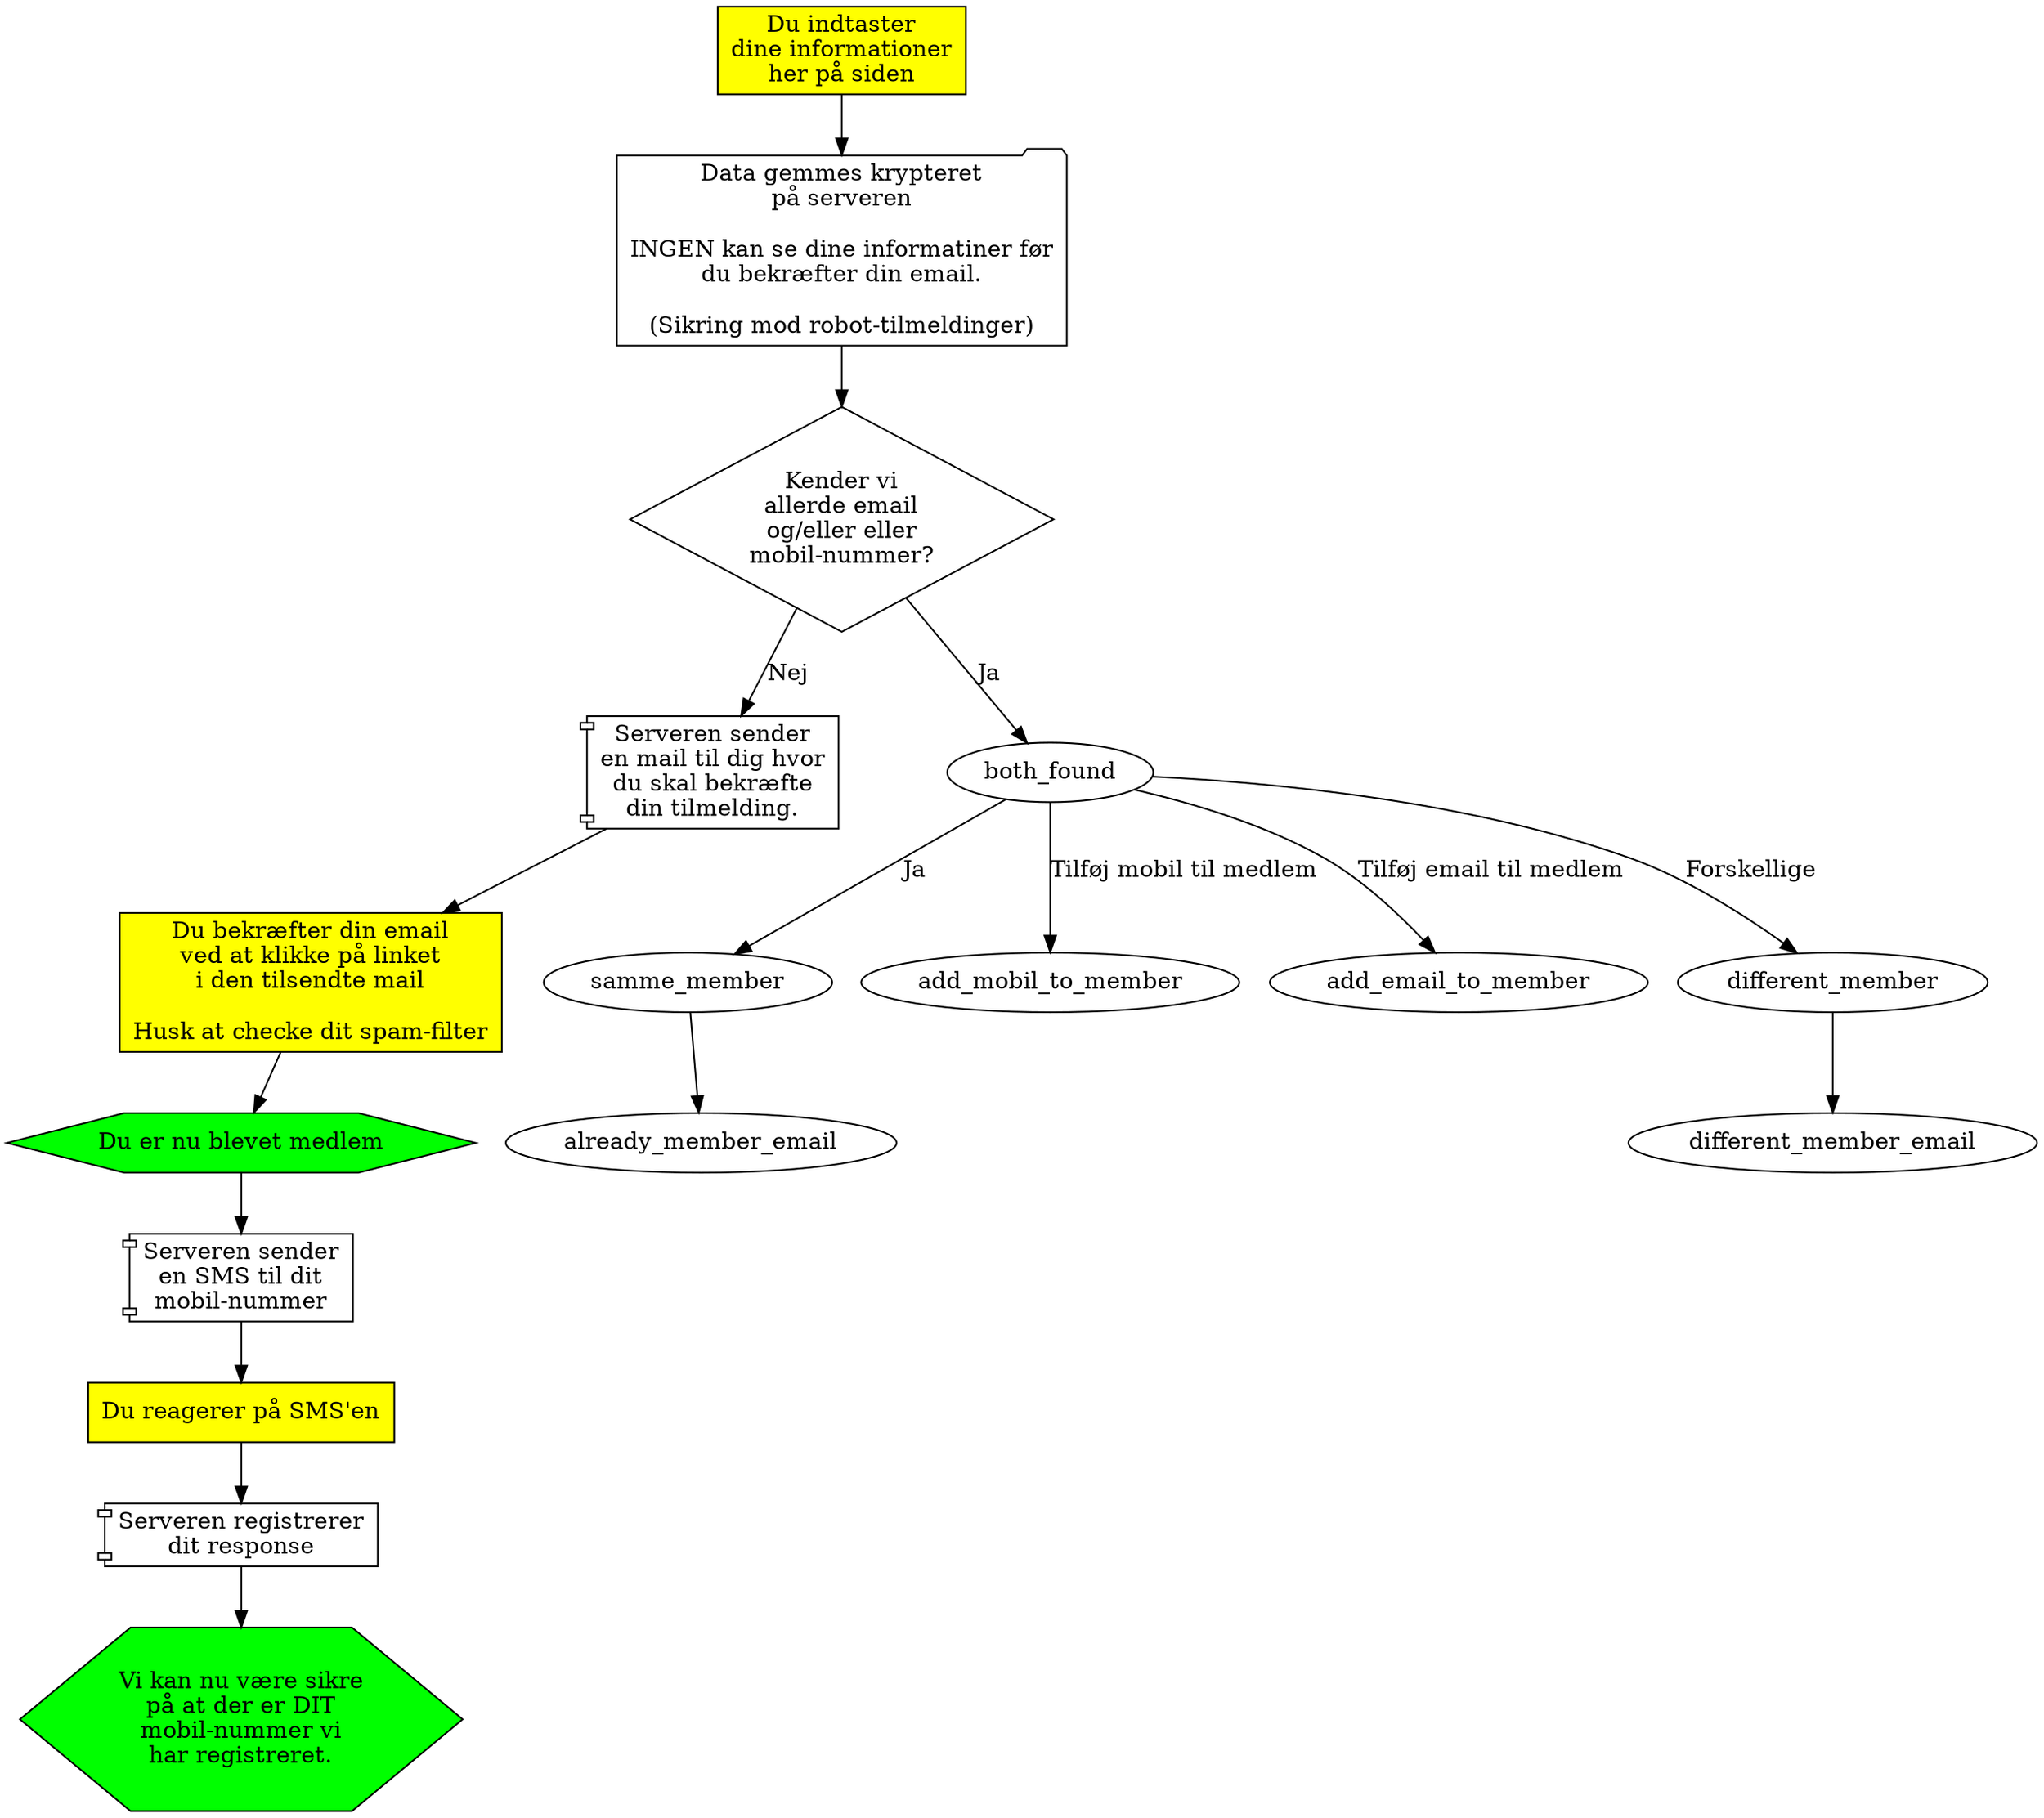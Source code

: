 digraph indmeldelse {
  { # Dine handlinger
    node [ shape=box style=filled fillcolor=yellow ];
    indtast                [label="Du indtaster\ndine informationer\nher på siden"];
    confirm_email          [label="Du bekræfter din email\nved at klikke på linket\ni den tilsendte mail\n\nHusk at checke dit spam-filter"];
    confirm_sms            [label="Du reagerer på SMS'en"];
  }
  send_tilmelding        [shape=folder label="Data gemmes krypteret\npå serveren\n\nINGEN kan se dine informatiner før\ndu bekræfter din email.\n\n(Sikring mod robot-tilmeldinger)"];
  { # Server-aktiviteter
    node [shape=component];
    server_sender_ny_email [label="Serveren sender\nen mail til dig hvor\ndu skal bekræfte\ndin tilmelding."];
    server_sender_sms      [label="Serveren sender\nen SMS til dit\nmobil-nummer"];
    sms_confirmed          [label="Serveren registrerer\ndit response"];
  }
  { # Results
    node [shape=hexagon   style=filled fillcolor=green ];
    du_biver_medlem  [label="Du er nu blevet medlem"];
    mobile_ok        [label="Vi kan nu være sikre\npå at der er DIT\nmobil-nummer vi\nhar registreret."]; 
  }
  { # Valg
    findes_allerede        [shape=diamond                                 label="Kender vi\nallerde email\nog/eller eller\nmobil-nummer?"];
  }

  indtast -> send_tilmelding -> findes_allerede;
                                findes_allerede -> server_sender_ny_email [label="Nej"];
                                                   server_sender_ny_email -> confirm_email -> du_biver_medlem -> server_sender_sms -> confirm_sms -> sms_confirmed ->mobile_ok;
                                findes_allerede -> both_found             [label="Ja"];
                                                   both_found -> samme_member        [label="Ja"];
                                                                 samme_member -> already_member_email;
                                                   both_found -> add_mobil_to_member [label="Tilføj mobil til medlem"];
                                                   both_found -> add_email_to_member [label="Tilføj email til medlem"];
                                                   both_found -> different_member    [label="Forskellige"];
                                                                 different_member -> different_member_email;
}
